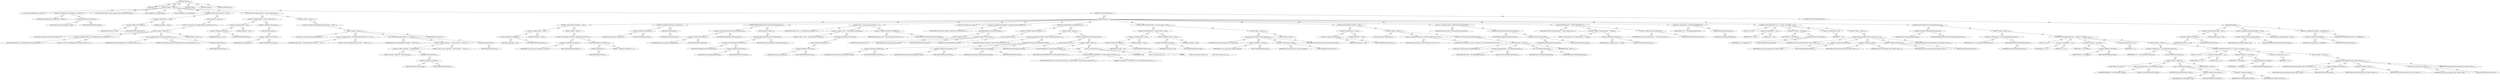 digraph "execute" {  
"111669149699" [label = <(METHOD,execute)<SUB>202</SUB>> ]
"115964116992" [label = <(PARAM,this)<SUB>202</SUB>> ]
"25769803779" [label = <(BLOCK,&lt;empty&gt;,&lt;empty&gt;)<SUB>202</SUB>> ]
"94489280512" [label = <(LOCAL,File savedBaseDir: java.io.File)<SUB>203</SUB>> ]
"30064771119" [label = <(&lt;operator&gt;.assignment,File savedBaseDir = baseDir)<SUB>203</SUB>> ]
"68719476823" [label = <(IDENTIFIER,savedBaseDir,File savedBaseDir = baseDir)<SUB>203</SUB>> ]
"30064771120" [label = <(&lt;operator&gt;.fieldAccess,this.baseDir)<SUB>203</SUB>> ]
"68719476824" [label = <(IDENTIFIER,this,File savedBaseDir = baseDir)> ]
"55834574869" [label = <(FIELD_IDENTIFIER,baseDir,baseDir)<SUB>203</SUB>> ]
"94489280513" [label = <(LOCAL,DirectoryScanner scanner: org.apache.tools.ant.DirectoryScanner)<SUB>205</SUB>> ]
"94489280514" [label = <(LOCAL,String[] list: java.lang.String[])<SUB>206</SUB>> ]
"94489280515" [label = <(LOCAL,String[] dirs: java.lang.String[])<SUB>207</SUB>> ]
"47244640256" [label = <(CONTROL_STRUCTURE,IF,if (xslFile == null))<SUB>209</SUB>> ]
"30064771121" [label = <(&lt;operator&gt;.equals,xslFile == null)<SUB>209</SUB>> ]
"30064771122" [label = <(&lt;operator&gt;.fieldAccess,this.xslFile)<SUB>209</SUB>> ]
"68719476825" [label = <(IDENTIFIER,this,xslFile == null)> ]
"55834574870" [label = <(FIELD_IDENTIFIER,xslFile,xslFile)<SUB>209</SUB>> ]
"90194313228" [label = <(LITERAL,null,xslFile == null)<SUB>209</SUB>> ]
"25769803780" [label = <(BLOCK,&lt;empty&gt;,&lt;empty&gt;)<SUB>209</SUB>> ]
"30064771123" [label = <(&lt;operator&gt;.throw,throw new BuildException(&quot;no stylesheet specifi...)<SUB>210</SUB>> ]
"25769803781" [label = <(BLOCK,&lt;empty&gt;,&lt;empty&gt;)<SUB>210</SUB>> ]
"94489280516" [label = <(LOCAL,$obj0: org.apache.tools.ant.BuildException)<SUB>210</SUB>> ]
"30064771124" [label = <(&lt;operator&gt;.assignment,$obj0 = new BuildException(&quot;no stylesheet speci...)<SUB>210</SUB>> ]
"68719476826" [label = <(IDENTIFIER,$obj0,$obj0 = new BuildException(&quot;no stylesheet speci...)<SUB>210</SUB>> ]
"30064771125" [label = <(&lt;operator&gt;.alloc,new BuildException(&quot;no stylesheet specified&quot;, g...)<SUB>210</SUB>> ]
"30064771126" [label = <(&lt;init&gt;,new BuildException(&quot;no stylesheet specified&quot;, g...)<SUB>210</SUB>> ]
"68719476827" [label = <(IDENTIFIER,$obj0,new BuildException(&quot;no stylesheet specified&quot;, g...)<SUB>210</SUB>> ]
"90194313229" [label = <(LITERAL,&quot;no stylesheet specified&quot;,new BuildException(&quot;no stylesheet specified&quot;, g...)<SUB>210</SUB>> ]
"30064771127" [label = <(getLocation,getLocation())<SUB>210</SUB>> ]
"68719476736" [label = <(IDENTIFIER,this,getLocation())<SUB>210</SUB>> ]
"68719476828" [label = <(IDENTIFIER,$obj0,&lt;empty&gt;)<SUB>210</SUB>> ]
"47244640257" [label = <(CONTROL_STRUCTURE,IF,if (inFile != null &amp;&amp; !inFile.exists()))<SUB>213</SUB>> ]
"30064771128" [label = <(&lt;operator&gt;.logicalAnd,inFile != null &amp;&amp; !inFile.exists())<SUB>213</SUB>> ]
"30064771129" [label = <(&lt;operator&gt;.notEquals,inFile != null)<SUB>213</SUB>> ]
"30064771130" [label = <(&lt;operator&gt;.fieldAccess,this.inFile)<SUB>213</SUB>> ]
"68719476829" [label = <(IDENTIFIER,this,inFile != null)> ]
"55834574871" [label = <(FIELD_IDENTIFIER,inFile,inFile)<SUB>213</SUB>> ]
"90194313230" [label = <(LITERAL,null,inFile != null)<SUB>213</SUB>> ]
"30064771131" [label = <(&lt;operator&gt;.logicalNot,!inFile.exists())<SUB>213</SUB>> ]
"30064771132" [label = <(exists,this.inFile.exists())<SUB>213</SUB>> ]
"30064771133" [label = <(&lt;operator&gt;.fieldAccess,this.inFile)<SUB>213</SUB>> ]
"68719476830" [label = <(IDENTIFIER,this,this.inFile.exists())> ]
"55834574872" [label = <(FIELD_IDENTIFIER,inFile,inFile)<SUB>213</SUB>> ]
"25769803782" [label = <(BLOCK,&lt;empty&gt;,&lt;empty&gt;)<SUB>213</SUB>> ]
"30064771134" [label = <(&lt;operator&gt;.throw,throw new BuildException(&quot;input file &quot; + inFile...)<SUB>214</SUB>> ]
"25769803783" [label = <(BLOCK,&lt;empty&gt;,&lt;empty&gt;)<SUB>214</SUB>> ]
"94489280517" [label = <(LOCAL,$obj1: org.apache.tools.ant.BuildException)<SUB>214</SUB>> ]
"30064771135" [label = <(&lt;operator&gt;.assignment,$obj1 = new BuildException(&quot;input file &quot; + inFi...)<SUB>214</SUB>> ]
"68719476831" [label = <(IDENTIFIER,$obj1,$obj1 = new BuildException(&quot;input file &quot; + inFi...)<SUB>214</SUB>> ]
"30064771136" [label = <(&lt;operator&gt;.alloc,new BuildException(&quot;input file &quot; + inFile.toStr...)<SUB>214</SUB>> ]
"30064771137" [label = <(&lt;init&gt;,new BuildException(&quot;input file &quot; + inFile.toStr...)<SUB>214</SUB>> ]
"68719476832" [label = <(IDENTIFIER,$obj1,new BuildException(&quot;input file &quot; + inFile.toStr...)<SUB>214</SUB>> ]
"30064771138" [label = <(&lt;operator&gt;.addition,&quot;input file &quot; + inFile.toString() + &quot; does not ...)<SUB>214</SUB>> ]
"30064771139" [label = <(&lt;operator&gt;.addition,&quot;input file &quot; + inFile.toString())<SUB>214</SUB>> ]
"90194313231" [label = <(LITERAL,&quot;input file &quot;,&quot;input file &quot; + inFile.toString())<SUB>214</SUB>> ]
"30064771140" [label = <(toString,this.inFile.toString())<SUB>214</SUB>> ]
"30064771141" [label = <(&lt;operator&gt;.fieldAccess,this.inFile)<SUB>214</SUB>> ]
"68719476833" [label = <(IDENTIFIER,this,this.inFile.toString())> ]
"55834574873" [label = <(FIELD_IDENTIFIER,inFile,inFile)<SUB>214</SUB>> ]
"90194313232" [label = <(LITERAL,&quot; does not exist&quot;,&quot;input file &quot; + inFile.toString() + &quot; does not ...)<SUB>214</SUB>> ]
"30064771142" [label = <(getLocation,getLocation())<SUB>214</SUB>> ]
"68719476737" [label = <(IDENTIFIER,this,getLocation())<SUB>214</SUB>> ]
"68719476834" [label = <(IDENTIFIER,$obj1,&lt;empty&gt;)<SUB>214</SUB>> ]
"47244640258" [label = <(CONTROL_STRUCTURE,TRY,try)<SUB>216</SUB>> ]
"25769803784" [label = <(BLOCK,try,try)<SUB>216</SUB>> ]
"47244640259" [label = <(CONTROL_STRUCTURE,IF,if (baseDir == null))<SUB>217</SUB>> ]
"30064771143" [label = <(&lt;operator&gt;.equals,baseDir == null)<SUB>217</SUB>> ]
"30064771144" [label = <(&lt;operator&gt;.fieldAccess,this.baseDir)<SUB>217</SUB>> ]
"68719476835" [label = <(IDENTIFIER,this,baseDir == null)> ]
"55834574874" [label = <(FIELD_IDENTIFIER,baseDir,baseDir)<SUB>217</SUB>> ]
"90194313233" [label = <(LITERAL,null,baseDir == null)<SUB>217</SUB>> ]
"25769803785" [label = <(BLOCK,&lt;empty&gt;,&lt;empty&gt;)<SUB>217</SUB>> ]
"30064771145" [label = <(&lt;operator&gt;.assignment,this.baseDir = getProject().resolveFile(&quot;.&quot;))<SUB>218</SUB>> ]
"30064771146" [label = <(&lt;operator&gt;.fieldAccess,this.baseDir)<SUB>218</SUB>> ]
"68719476836" [label = <(IDENTIFIER,this,this.baseDir = getProject().resolveFile(&quot;.&quot;))> ]
"55834574875" [label = <(FIELD_IDENTIFIER,baseDir,baseDir)<SUB>218</SUB>> ]
"30064771147" [label = <(resolveFile,getProject().resolveFile(&quot;.&quot;))<SUB>218</SUB>> ]
"30064771148" [label = <(getProject,getProject())<SUB>218</SUB>> ]
"68719476738" [label = <(IDENTIFIER,this,getProject())<SUB>218</SUB>> ]
"90194313234" [label = <(LITERAL,&quot;.&quot;,getProject().resolveFile(&quot;.&quot;))<SUB>218</SUB>> ]
"30064771149" [label = <(&lt;operator&gt;.assignment,this.liaison = getLiaison())<SUB>221</SUB>> ]
"30064771150" [label = <(&lt;operator&gt;.fieldAccess,this.liaison)<SUB>221</SUB>> ]
"68719476837" [label = <(IDENTIFIER,this,this.liaison = getLiaison())> ]
"55834574876" [label = <(FIELD_IDENTIFIER,liaison,liaison)<SUB>221</SUB>> ]
"30064771151" [label = <(getLiaison,this.getLiaison())<SUB>221</SUB>> ]
"68719476739" [label = <(IDENTIFIER,this,this.getLiaison())<SUB>221</SUB>> ]
"47244640260" [label = <(CONTROL_STRUCTURE,IF,if (liaison instanceof XSLTLoggerAware))<SUB>224</SUB>> ]
"30064771152" [label = <(&lt;operator&gt;.instanceOf,liaison instanceof XSLTLoggerAware)<SUB>224</SUB>> ]
"30064771153" [label = <(&lt;operator&gt;.fieldAccess,this.liaison)<SUB>224</SUB>> ]
"68719476838" [label = <(IDENTIFIER,this,liaison instanceof XSLTLoggerAware)> ]
"55834574877" [label = <(FIELD_IDENTIFIER,liaison,liaison)<SUB>224</SUB>> ]
"180388626432" [label = <(TYPE_REF,XSLTLoggerAware,XSLTLoggerAware)<SUB>224</SUB>> ]
"25769803786" [label = <(BLOCK,&lt;empty&gt;,&lt;empty&gt;)<SUB>224</SUB>> ]
"30064771154" [label = <(setLogger,(XSLTLoggerAware) liaison.setLogger(this))<SUB>225</SUB>> ]
"30064771155" [label = <(&lt;operator&gt;.cast,(XSLTLoggerAware) liaison)<SUB>225</SUB>> ]
"180388626433" [label = <(TYPE_REF,XSLTLoggerAware,XSLTLoggerAware)<SUB>225</SUB>> ]
"30064771156" [label = <(&lt;operator&gt;.fieldAccess,this.liaison)<SUB>225</SUB>> ]
"68719476839" [label = <(IDENTIFIER,this,(XSLTLoggerAware) liaison)> ]
"55834574878" [label = <(FIELD_IDENTIFIER,liaison,liaison)<SUB>225</SUB>> ]
"68719476740" [label = <(IDENTIFIER,this,(XSLTLoggerAware) liaison.setLogger(this))<SUB>225</SUB>> ]
"30064771157" [label = <(log,log(&quot;Using &quot; + liaison.getClass().toString(), P...)<SUB>228</SUB>> ]
"68719476741" [label = <(IDENTIFIER,this,log(&quot;Using &quot; + liaison.getClass().toString(), P...)<SUB>228</SUB>> ]
"30064771158" [label = <(&lt;operator&gt;.addition,&quot;Using &quot; + liaison.getClass().toString())<SUB>228</SUB>> ]
"90194313235" [label = <(LITERAL,&quot;Using &quot;,&quot;Using &quot; + liaison.getClass().toString())<SUB>228</SUB>> ]
"30064771159" [label = <(toString,this.liaison.getClass().toString())<SUB>228</SUB>> ]
"30064771160" [label = <(getClass,this.liaison.getClass())<SUB>228</SUB>> ]
"30064771161" [label = <(&lt;operator&gt;.fieldAccess,this.liaison)<SUB>228</SUB>> ]
"68719476840" [label = <(IDENTIFIER,this,this.liaison.getClass())> ]
"55834574879" [label = <(FIELD_IDENTIFIER,liaison,liaison)<SUB>228</SUB>> ]
"30064771162" [label = <(&lt;operator&gt;.fieldAccess,Project.MSG_VERBOSE)<SUB>228</SUB>> ]
"68719476841" [label = <(IDENTIFIER,Project,log(&quot;Using &quot; + liaison.getClass().toString(), P...)<SUB>228</SUB>> ]
"55834574880" [label = <(FIELD_IDENTIFIER,MSG_VERBOSE,MSG_VERBOSE)<SUB>228</SUB>> ]
"94489280518" [label = <(LOCAL,File stylesheet: java.io.File)<SUB>230</SUB>> ]
"30064771163" [label = <(&lt;operator&gt;.assignment,File stylesheet = getProject().resolveFile(xslF...)<SUB>230</SUB>> ]
"68719476842" [label = <(IDENTIFIER,stylesheet,File stylesheet = getProject().resolveFile(xslF...)<SUB>230</SUB>> ]
"30064771164" [label = <(resolveFile,getProject().resolveFile(xslFile))<SUB>230</SUB>> ]
"30064771165" [label = <(getProject,getProject())<SUB>230</SUB>> ]
"68719476742" [label = <(IDENTIFIER,this,getProject())<SUB>230</SUB>> ]
"30064771166" [label = <(&lt;operator&gt;.fieldAccess,this.xslFile)<SUB>230</SUB>> ]
"68719476843" [label = <(IDENTIFIER,this,getProject().resolveFile(xslFile))> ]
"55834574881" [label = <(FIELD_IDENTIFIER,xslFile,xslFile)<SUB>230</SUB>> ]
"47244640261" [label = <(CONTROL_STRUCTURE,IF,if (!stylesheet.exists()))<SUB>231</SUB>> ]
"30064771167" [label = <(&lt;operator&gt;.logicalNot,!stylesheet.exists())<SUB>231</SUB>> ]
"30064771168" [label = <(exists,stylesheet.exists())<SUB>231</SUB>> ]
"68719476844" [label = <(IDENTIFIER,stylesheet,stylesheet.exists())<SUB>231</SUB>> ]
"25769803787" [label = <(BLOCK,&lt;empty&gt;,&lt;empty&gt;)<SUB>231</SUB>> ]
"30064771169" [label = <(&lt;operator&gt;.assignment,stylesheet = fileUtils.resolveFile(baseDir, xsl...)<SUB>232</SUB>> ]
"68719476845" [label = <(IDENTIFIER,stylesheet,stylesheet = fileUtils.resolveFile(baseDir, xsl...)<SUB>232</SUB>> ]
"30064771170" [label = <(resolveFile,this.fileUtils.resolveFile(baseDir, xslFile))<SUB>232</SUB>> ]
"30064771171" [label = <(&lt;operator&gt;.fieldAccess,this.fileUtils)<SUB>232</SUB>> ]
"68719476846" [label = <(IDENTIFIER,this,this.fileUtils.resolveFile(baseDir, xslFile))> ]
"55834574882" [label = <(FIELD_IDENTIFIER,fileUtils,fileUtils)<SUB>232</SUB>> ]
"30064771172" [label = <(&lt;operator&gt;.fieldAccess,this.baseDir)<SUB>232</SUB>> ]
"68719476847" [label = <(IDENTIFIER,this,this.fileUtils.resolveFile(baseDir, xslFile))> ]
"55834574883" [label = <(FIELD_IDENTIFIER,baseDir,baseDir)<SUB>232</SUB>> ]
"30064771173" [label = <(&lt;operator&gt;.fieldAccess,this.xslFile)<SUB>232</SUB>> ]
"68719476848" [label = <(IDENTIFIER,this,this.fileUtils.resolveFile(baseDir, xslFile))> ]
"55834574884" [label = <(FIELD_IDENTIFIER,xslFile,xslFile)<SUB>232</SUB>> ]
"47244640262" [label = <(CONTROL_STRUCTURE,IF,if (stylesheet.exists()))<SUB>237</SUB>> ]
"30064771174" [label = <(exists,stylesheet.exists())<SUB>237</SUB>> ]
"68719476849" [label = <(IDENTIFIER,stylesheet,stylesheet.exists())<SUB>237</SUB>> ]
"25769803788" [label = <(BLOCK,&lt;empty&gt;,&lt;empty&gt;)<SUB>237</SUB>> ]
"30064771175" [label = <(log,log(&quot;DEPRECATED - the style attribute should be...)<SUB>238</SUB>> ]
"68719476743" [label = <(IDENTIFIER,this,log(&quot;DEPRECATED - the style attribute should be...)<SUB>238</SUB>> ]
"30064771176" [label = <(&lt;operator&gt;.addition,&quot;DEPRECATED - the style attribute should be rel...)<SUB>238</SUB>> ]
"90194313236" [label = <(LITERAL,&quot;DEPRECATED - the style attribute should be rel...,&quot;DEPRECATED - the style attribute should be rel...)<SUB>238</SUB>> ]
"90194313237" [label = <(LITERAL,&quot;to the project\'s&quot;,&quot;DEPRECATED - the style attribute should be rel...)<SUB>239</SUB>> ]
"30064771177" [label = <(log,log(&quot;             basedir, not the tasks\'s bas...)<SUB>240</SUB>> ]
"68719476744" [label = <(IDENTIFIER,this,log(&quot;             basedir, not the tasks\'s bas...)<SUB>240</SUB>> ]
"90194313238" [label = <(LITERAL,&quot;             basedir, not the tasks\'s basedir.&quot;,log(&quot;             basedir, not the tasks\'s bas...)<SUB>240</SUB>> ]
"47244640263" [label = <(CONTROL_STRUCTURE,IF,if (inFile != null &amp;&amp; outFile != null))<SUB>245</SUB>> ]
"30064771178" [label = <(&lt;operator&gt;.logicalAnd,inFile != null &amp;&amp; outFile != null)<SUB>245</SUB>> ]
"30064771179" [label = <(&lt;operator&gt;.notEquals,inFile != null)<SUB>245</SUB>> ]
"30064771180" [label = <(&lt;operator&gt;.fieldAccess,this.inFile)<SUB>245</SUB>> ]
"68719476850" [label = <(IDENTIFIER,this,inFile != null)> ]
"55834574885" [label = <(FIELD_IDENTIFIER,inFile,inFile)<SUB>245</SUB>> ]
"90194313239" [label = <(LITERAL,null,inFile != null)<SUB>245</SUB>> ]
"30064771181" [label = <(&lt;operator&gt;.notEquals,outFile != null)<SUB>245</SUB>> ]
"30064771182" [label = <(&lt;operator&gt;.fieldAccess,this.outFile)<SUB>245</SUB>> ]
"68719476851" [label = <(IDENTIFIER,this,outFile != null)> ]
"55834574886" [label = <(FIELD_IDENTIFIER,outFile,outFile)<SUB>245</SUB>> ]
"90194313240" [label = <(LITERAL,null,outFile != null)<SUB>245</SUB>> ]
"25769803789" [label = <(BLOCK,&lt;empty&gt;,&lt;empty&gt;)<SUB>245</SUB>> ]
"30064771183" [label = <(process,this.process(inFile, outFile, stylesheet))<SUB>246</SUB>> ]
"68719476745" [label = <(IDENTIFIER,this,this.process(inFile, outFile, stylesheet))<SUB>246</SUB>> ]
"30064771184" [label = <(&lt;operator&gt;.fieldAccess,this.inFile)<SUB>246</SUB>> ]
"68719476852" [label = <(IDENTIFIER,this,this.process(inFile, outFile, stylesheet))> ]
"55834574887" [label = <(FIELD_IDENTIFIER,inFile,inFile)<SUB>246</SUB>> ]
"30064771185" [label = <(&lt;operator&gt;.fieldAccess,this.outFile)<SUB>246</SUB>> ]
"68719476853" [label = <(IDENTIFIER,this,this.process(inFile, outFile, stylesheet))> ]
"55834574888" [label = <(FIELD_IDENTIFIER,outFile,outFile)<SUB>246</SUB>> ]
"68719476854" [label = <(IDENTIFIER,stylesheet,this.process(inFile, outFile, stylesheet))<SUB>246</SUB>> ]
"146028888064" [label = <(RETURN,return;,return;)<SUB>247</SUB>> ]
"47244640264" [label = <(CONTROL_STRUCTURE,IF,if (destDir == null))<SUB>256</SUB>> ]
"30064771186" [label = <(&lt;operator&gt;.equals,destDir == null)<SUB>256</SUB>> ]
"30064771187" [label = <(&lt;operator&gt;.fieldAccess,this.destDir)<SUB>256</SUB>> ]
"68719476855" [label = <(IDENTIFIER,this,destDir == null)> ]
"55834574889" [label = <(FIELD_IDENTIFIER,destDir,destDir)<SUB>256</SUB>> ]
"90194313241" [label = <(LITERAL,null,destDir == null)<SUB>256</SUB>> ]
"25769803790" [label = <(BLOCK,&lt;empty&gt;,&lt;empty&gt;)<SUB>256</SUB>> ]
"94489280519" [label = <(LOCAL,String msg: java.lang.String)<SUB>257</SUB>> ]
"30064771188" [label = <(&lt;operator&gt;.assignment,String msg = &quot;destdir attributes must be set!&quot;)<SUB>257</SUB>> ]
"68719476856" [label = <(IDENTIFIER,msg,String msg = &quot;destdir attributes must be set!&quot;)<SUB>257</SUB>> ]
"90194313242" [label = <(LITERAL,&quot;destdir attributes must be set!&quot;,String msg = &quot;destdir attributes must be set!&quot;)<SUB>257</SUB>> ]
"30064771189" [label = <(&lt;operator&gt;.throw,throw new BuildException(msg);)<SUB>258</SUB>> ]
"25769803791" [label = <(BLOCK,&lt;empty&gt;,&lt;empty&gt;)<SUB>258</SUB>> ]
"94489280520" [label = <(LOCAL,$obj2: org.apache.tools.ant.BuildException)<SUB>258</SUB>> ]
"30064771190" [label = <(&lt;operator&gt;.assignment,$obj2 = new BuildException(msg))<SUB>258</SUB>> ]
"68719476857" [label = <(IDENTIFIER,$obj2,$obj2 = new BuildException(msg))<SUB>258</SUB>> ]
"30064771191" [label = <(&lt;operator&gt;.alloc,new BuildException(msg))<SUB>258</SUB>> ]
"30064771192" [label = <(&lt;init&gt;,new BuildException(msg))<SUB>258</SUB>> ]
"68719476858" [label = <(IDENTIFIER,$obj2,new BuildException(msg))<SUB>258</SUB>> ]
"68719476859" [label = <(IDENTIFIER,msg,new BuildException(msg))<SUB>258</SUB>> ]
"68719476860" [label = <(IDENTIFIER,$obj2,&lt;empty&gt;)<SUB>258</SUB>> ]
"30064771193" [label = <(&lt;operator&gt;.assignment,scanner = getDirectoryScanner(baseDir))<SUB>260</SUB>> ]
"68719476861" [label = <(IDENTIFIER,scanner,scanner = getDirectoryScanner(baseDir))<SUB>260</SUB>> ]
"30064771194" [label = <(getDirectoryScanner,getDirectoryScanner(baseDir))<SUB>260</SUB>> ]
"68719476746" [label = <(IDENTIFIER,this,getDirectoryScanner(baseDir))<SUB>260</SUB>> ]
"30064771195" [label = <(&lt;operator&gt;.fieldAccess,this.baseDir)<SUB>260</SUB>> ]
"68719476862" [label = <(IDENTIFIER,this,getDirectoryScanner(baseDir))> ]
"55834574890" [label = <(FIELD_IDENTIFIER,baseDir,baseDir)<SUB>260</SUB>> ]
"30064771196" [label = <(log,log(&quot;Transforming into &quot; + destDir, Project.MSG...)<SUB>261</SUB>> ]
"68719476747" [label = <(IDENTIFIER,this,log(&quot;Transforming into &quot; + destDir, Project.MSG...)<SUB>261</SUB>> ]
"30064771197" [label = <(&lt;operator&gt;.addition,&quot;Transforming into &quot; + destDir)<SUB>261</SUB>> ]
"90194313243" [label = <(LITERAL,&quot;Transforming into &quot;,&quot;Transforming into &quot; + destDir)<SUB>261</SUB>> ]
"30064771198" [label = <(&lt;operator&gt;.fieldAccess,this.destDir)<SUB>261</SUB>> ]
"68719476863" [label = <(IDENTIFIER,this,&quot;Transforming into &quot; + destDir)> ]
"55834574891" [label = <(FIELD_IDENTIFIER,destDir,destDir)<SUB>261</SUB>> ]
"30064771199" [label = <(&lt;operator&gt;.fieldAccess,Project.MSG_INFO)<SUB>261</SUB>> ]
"68719476864" [label = <(IDENTIFIER,Project,log(&quot;Transforming into &quot; + destDir, Project.MSG...)<SUB>261</SUB>> ]
"55834574892" [label = <(FIELD_IDENTIFIER,MSG_INFO,MSG_INFO)<SUB>261</SUB>> ]
"30064771200" [label = <(&lt;operator&gt;.assignment,list = scanner.getIncludedFiles())<SUB>264</SUB>> ]
"68719476865" [label = <(IDENTIFIER,list,list = scanner.getIncludedFiles())<SUB>264</SUB>> ]
"30064771201" [label = <(getIncludedFiles,getIncludedFiles())<SUB>264</SUB>> ]
"68719476866" [label = <(IDENTIFIER,scanner,getIncludedFiles())<SUB>264</SUB>> ]
"47244640265" [label = <(CONTROL_STRUCTURE,FOR,for (int i = 0; Some(i &lt; list.length); ++i))<SUB>265</SUB>> ]
"94489280521" [label = <(LOCAL,int i: int)<SUB>265</SUB>> ]
"30064771202" [label = <(&lt;operator&gt;.assignment,int i = 0)<SUB>265</SUB>> ]
"68719476867" [label = <(IDENTIFIER,i,int i = 0)<SUB>265</SUB>> ]
"90194313244" [label = <(LITERAL,0,int i = 0)<SUB>265</SUB>> ]
"30064771203" [label = <(&lt;operator&gt;.lessThan,i &lt; list.length)<SUB>265</SUB>> ]
"68719476868" [label = <(IDENTIFIER,i,i &lt; list.length)<SUB>265</SUB>> ]
"30064771204" [label = <(&lt;operator&gt;.fieldAccess,list.length)<SUB>265</SUB>> ]
"68719476869" [label = <(IDENTIFIER,list,i &lt; list.length)<SUB>265</SUB>> ]
"55834574893" [label = <(FIELD_IDENTIFIER,length,length)<SUB>265</SUB>> ]
"30064771205" [label = <(&lt;operator&gt;.preIncrement,++i)<SUB>265</SUB>> ]
"68719476870" [label = <(IDENTIFIER,i,++i)<SUB>265</SUB>> ]
"25769803792" [label = <(BLOCK,&lt;empty&gt;,&lt;empty&gt;)<SUB>265</SUB>> ]
"30064771206" [label = <(process,this.process(baseDir, list[i], destDir, stylesh...)<SUB>266</SUB>> ]
"68719476748" [label = <(IDENTIFIER,this,this.process(baseDir, list[i], destDir, stylesh...)<SUB>266</SUB>> ]
"30064771207" [label = <(&lt;operator&gt;.fieldAccess,this.baseDir)<SUB>266</SUB>> ]
"68719476871" [label = <(IDENTIFIER,this,this.process(baseDir, list[i], destDir, stylesh...)> ]
"55834574894" [label = <(FIELD_IDENTIFIER,baseDir,baseDir)<SUB>266</SUB>> ]
"30064771208" [label = <(&lt;operator&gt;.indexAccess,list[i])<SUB>266</SUB>> ]
"68719476872" [label = <(IDENTIFIER,list,this.process(baseDir, list[i], destDir, stylesh...)<SUB>266</SUB>> ]
"68719476873" [label = <(IDENTIFIER,i,this.process(baseDir, list[i], destDir, stylesh...)<SUB>266</SUB>> ]
"30064771209" [label = <(&lt;operator&gt;.fieldAccess,this.destDir)<SUB>266</SUB>> ]
"68719476874" [label = <(IDENTIFIER,this,this.process(baseDir, list[i], destDir, stylesh...)> ]
"55834574895" [label = <(FIELD_IDENTIFIER,destDir,destDir)<SUB>266</SUB>> ]
"68719476875" [label = <(IDENTIFIER,stylesheet,this.process(baseDir, list[i], destDir, stylesh...)<SUB>266</SUB>> ]
"47244640266" [label = <(CONTROL_STRUCTURE,IF,if (this.performDirectoryScan))<SUB>268</SUB>> ]
"30064771210" [label = <(&lt;operator&gt;.fieldAccess,this.performDirectoryScan)<SUB>268</SUB>> ]
"68719476876" [label = <(IDENTIFIER,this,if (this.performDirectoryScan))> ]
"55834574896" [label = <(FIELD_IDENTIFIER,performDirectoryScan,performDirectoryScan)<SUB>268</SUB>> ]
"25769803793" [label = <(BLOCK,&lt;empty&gt;,&lt;empty&gt;)<SUB>268</SUB>> ]
"30064771211" [label = <(&lt;operator&gt;.assignment,dirs = scanner.getIncludedDirectories())<SUB>270</SUB>> ]
"68719476877" [label = <(IDENTIFIER,dirs,dirs = scanner.getIncludedDirectories())<SUB>270</SUB>> ]
"30064771212" [label = <(getIncludedDirectories,getIncludedDirectories())<SUB>270</SUB>> ]
"68719476878" [label = <(IDENTIFIER,scanner,getIncludedDirectories())<SUB>270</SUB>> ]
"47244640267" [label = <(CONTROL_STRUCTURE,FOR,for (int j = 0; Some(j &lt; dirs.length); ++j))<SUB>271</SUB>> ]
"94489280522" [label = <(LOCAL,int j: int)<SUB>271</SUB>> ]
"30064771213" [label = <(&lt;operator&gt;.assignment,int j = 0)<SUB>271</SUB>> ]
"68719476879" [label = <(IDENTIFIER,j,int j = 0)<SUB>271</SUB>> ]
"90194313245" [label = <(LITERAL,0,int j = 0)<SUB>271</SUB>> ]
"30064771214" [label = <(&lt;operator&gt;.lessThan,j &lt; dirs.length)<SUB>271</SUB>> ]
"68719476880" [label = <(IDENTIFIER,j,j &lt; dirs.length)<SUB>271</SUB>> ]
"30064771215" [label = <(&lt;operator&gt;.fieldAccess,dirs.length)<SUB>271</SUB>> ]
"68719476881" [label = <(IDENTIFIER,dirs,j &lt; dirs.length)<SUB>271</SUB>> ]
"55834574897" [label = <(FIELD_IDENTIFIER,length,length)<SUB>271</SUB>> ]
"30064771216" [label = <(&lt;operator&gt;.preIncrement,++j)<SUB>271</SUB>> ]
"68719476882" [label = <(IDENTIFIER,j,++j)<SUB>271</SUB>> ]
"25769803794" [label = <(BLOCK,&lt;empty&gt;,&lt;empty&gt;)<SUB>271</SUB>> ]
"30064771217" [label = <(&lt;operator&gt;.assignment,list = new File(baseDir, dirs[j]).list())<SUB>272</SUB>> ]
"68719476883" [label = <(IDENTIFIER,list,list = new File(baseDir, dirs[j]).list())<SUB>272</SUB>> ]
"30064771218" [label = <(list,new File(baseDir, dirs[j]).list())<SUB>272</SUB>> ]
"25769803795" [label = <(BLOCK,&lt;empty&gt;,&lt;empty&gt;)<SUB>272</SUB>> ]
"94489280523" [label = <(LOCAL,$obj3: java.io.File)<SUB>272</SUB>> ]
"30064771219" [label = <(&lt;operator&gt;.assignment,$obj3 = new File(baseDir, dirs[j]))<SUB>272</SUB>> ]
"68719476884" [label = <(IDENTIFIER,$obj3,$obj3 = new File(baseDir, dirs[j]))<SUB>272</SUB>> ]
"30064771220" [label = <(&lt;operator&gt;.alloc,new File(baseDir, dirs[j]))<SUB>272</SUB>> ]
"30064771221" [label = <(&lt;init&gt;,new File(baseDir, dirs[j]))<SUB>272</SUB>> ]
"68719476885" [label = <(IDENTIFIER,$obj3,new File(baseDir, dirs[j]))<SUB>272</SUB>> ]
"30064771222" [label = <(&lt;operator&gt;.fieldAccess,this.baseDir)<SUB>272</SUB>> ]
"68719476886" [label = <(IDENTIFIER,this,new File(baseDir, dirs[j]))> ]
"55834574898" [label = <(FIELD_IDENTIFIER,baseDir,baseDir)<SUB>272</SUB>> ]
"30064771223" [label = <(&lt;operator&gt;.indexAccess,dirs[j])<SUB>272</SUB>> ]
"68719476887" [label = <(IDENTIFIER,dirs,new File(baseDir, dirs[j]))<SUB>272</SUB>> ]
"68719476888" [label = <(IDENTIFIER,j,new File(baseDir, dirs[j]))<SUB>272</SUB>> ]
"68719476889" [label = <(IDENTIFIER,$obj3,&lt;empty&gt;)<SUB>272</SUB>> ]
"47244640268" [label = <(CONTROL_STRUCTURE,FOR,for (int i = 0; Some(i &lt; list.length); ++i))<SUB>273</SUB>> ]
"94489280524" [label = <(LOCAL,int i: int)<SUB>273</SUB>> ]
"30064771224" [label = <(&lt;operator&gt;.assignment,int i = 0)<SUB>273</SUB>> ]
"68719476890" [label = <(IDENTIFIER,i,int i = 0)<SUB>273</SUB>> ]
"90194313246" [label = <(LITERAL,0,int i = 0)<SUB>273</SUB>> ]
"30064771225" [label = <(&lt;operator&gt;.lessThan,i &lt; list.length)<SUB>273</SUB>> ]
"68719476891" [label = <(IDENTIFIER,i,i &lt; list.length)<SUB>273</SUB>> ]
"30064771226" [label = <(&lt;operator&gt;.fieldAccess,list.length)<SUB>273</SUB>> ]
"68719476892" [label = <(IDENTIFIER,list,i &lt; list.length)<SUB>273</SUB>> ]
"55834574899" [label = <(FIELD_IDENTIFIER,length,length)<SUB>273</SUB>> ]
"30064771227" [label = <(&lt;operator&gt;.preIncrement,++i)<SUB>273</SUB>> ]
"68719476893" [label = <(IDENTIFIER,i,++i)<SUB>273</SUB>> ]
"25769803796" [label = <(BLOCK,&lt;empty&gt;,&lt;empty&gt;)<SUB>273</SUB>> ]
"30064771228" [label = <(process,this.process(baseDir, list[i], destDir, stylesh...)<SUB>274</SUB>> ]
"68719476749" [label = <(IDENTIFIER,this,this.process(baseDir, list[i], destDir, stylesh...)<SUB>274</SUB>> ]
"30064771229" [label = <(&lt;operator&gt;.fieldAccess,this.baseDir)<SUB>274</SUB>> ]
"68719476894" [label = <(IDENTIFIER,this,this.process(baseDir, list[i], destDir, stylesh...)> ]
"55834574900" [label = <(FIELD_IDENTIFIER,baseDir,baseDir)<SUB>274</SUB>> ]
"30064771230" [label = <(&lt;operator&gt;.indexAccess,list[i])<SUB>274</SUB>> ]
"68719476895" [label = <(IDENTIFIER,list,this.process(baseDir, list[i], destDir, stylesh...)<SUB>274</SUB>> ]
"68719476896" [label = <(IDENTIFIER,i,this.process(baseDir, list[i], destDir, stylesh...)<SUB>274</SUB>> ]
"30064771231" [label = <(&lt;operator&gt;.fieldAccess,this.destDir)<SUB>274</SUB>> ]
"68719476897" [label = <(IDENTIFIER,this,this.process(baseDir, list[i], destDir, stylesh...)> ]
"55834574901" [label = <(FIELD_IDENTIFIER,destDir,destDir)<SUB>274</SUB>> ]
"68719476898" [label = <(IDENTIFIER,stylesheet,this.process(baseDir, list[i], destDir, stylesh...)<SUB>274</SUB>> ]
"47244640269" [label = <(CONTROL_STRUCTURE,FINALLY,finally)<SUB>278</SUB>> ]
"25769803797" [label = <(BLOCK,finally,finally)<SUB>278</SUB>> ]
"30064771232" [label = <(&lt;operator&gt;.assignment,this.liaison = null)<SUB>279</SUB>> ]
"30064771233" [label = <(&lt;operator&gt;.fieldAccess,this.liaison)<SUB>279</SUB>> ]
"68719476899" [label = <(IDENTIFIER,this,this.liaison = null)> ]
"55834574902" [label = <(FIELD_IDENTIFIER,liaison,liaison)<SUB>279</SUB>> ]
"90194313247" [label = <(LITERAL,null,this.liaison = null)<SUB>279</SUB>> ]
"30064771234" [label = <(&lt;operator&gt;.assignment,this.stylesheetLoaded = false)<SUB>280</SUB>> ]
"30064771235" [label = <(&lt;operator&gt;.fieldAccess,this.stylesheetLoaded)<SUB>280</SUB>> ]
"68719476900" [label = <(IDENTIFIER,this,this.stylesheetLoaded = false)> ]
"55834574903" [label = <(FIELD_IDENTIFIER,stylesheetLoaded,stylesheetLoaded)<SUB>280</SUB>> ]
"90194313248" [label = <(LITERAL,false,this.stylesheetLoaded = false)<SUB>280</SUB>> ]
"30064771236" [label = <(&lt;operator&gt;.assignment,this.baseDir = savedBaseDir)<SUB>281</SUB>> ]
"30064771237" [label = <(&lt;operator&gt;.fieldAccess,this.baseDir)<SUB>281</SUB>> ]
"68719476901" [label = <(IDENTIFIER,this,this.baseDir = savedBaseDir)> ]
"55834574904" [label = <(FIELD_IDENTIFIER,baseDir,baseDir)<SUB>281</SUB>> ]
"68719476902" [label = <(IDENTIFIER,savedBaseDir,this.baseDir = savedBaseDir)<SUB>281</SUB>> ]
"133143986206" [label = <(MODIFIER,PUBLIC)> ]
"133143986207" [label = <(MODIFIER,VIRTUAL)> ]
"128849018883" [label = <(METHOD_RETURN,void)<SUB>202</SUB>> ]
  "111669149699" -> "115964116992"  [ label = "AST: "] 
  "111669149699" -> "25769803779"  [ label = "AST: "] 
  "111669149699" -> "133143986206"  [ label = "AST: "] 
  "111669149699" -> "133143986207"  [ label = "AST: "] 
  "111669149699" -> "128849018883"  [ label = "AST: "] 
  "25769803779" -> "94489280512"  [ label = "AST: "] 
  "25769803779" -> "30064771119"  [ label = "AST: "] 
  "25769803779" -> "94489280513"  [ label = "AST: "] 
  "25769803779" -> "94489280514"  [ label = "AST: "] 
  "25769803779" -> "94489280515"  [ label = "AST: "] 
  "25769803779" -> "47244640256"  [ label = "AST: "] 
  "25769803779" -> "47244640257"  [ label = "AST: "] 
  "25769803779" -> "47244640258"  [ label = "AST: "] 
  "30064771119" -> "68719476823"  [ label = "AST: "] 
  "30064771119" -> "30064771120"  [ label = "AST: "] 
  "30064771120" -> "68719476824"  [ label = "AST: "] 
  "30064771120" -> "55834574869"  [ label = "AST: "] 
  "47244640256" -> "30064771121"  [ label = "AST: "] 
  "47244640256" -> "25769803780"  [ label = "AST: "] 
  "30064771121" -> "30064771122"  [ label = "AST: "] 
  "30064771121" -> "90194313228"  [ label = "AST: "] 
  "30064771122" -> "68719476825"  [ label = "AST: "] 
  "30064771122" -> "55834574870"  [ label = "AST: "] 
  "25769803780" -> "30064771123"  [ label = "AST: "] 
  "30064771123" -> "25769803781"  [ label = "AST: "] 
  "25769803781" -> "94489280516"  [ label = "AST: "] 
  "25769803781" -> "30064771124"  [ label = "AST: "] 
  "25769803781" -> "30064771126"  [ label = "AST: "] 
  "25769803781" -> "68719476828"  [ label = "AST: "] 
  "30064771124" -> "68719476826"  [ label = "AST: "] 
  "30064771124" -> "30064771125"  [ label = "AST: "] 
  "30064771126" -> "68719476827"  [ label = "AST: "] 
  "30064771126" -> "90194313229"  [ label = "AST: "] 
  "30064771126" -> "30064771127"  [ label = "AST: "] 
  "30064771127" -> "68719476736"  [ label = "AST: "] 
  "47244640257" -> "30064771128"  [ label = "AST: "] 
  "47244640257" -> "25769803782"  [ label = "AST: "] 
  "30064771128" -> "30064771129"  [ label = "AST: "] 
  "30064771128" -> "30064771131"  [ label = "AST: "] 
  "30064771129" -> "30064771130"  [ label = "AST: "] 
  "30064771129" -> "90194313230"  [ label = "AST: "] 
  "30064771130" -> "68719476829"  [ label = "AST: "] 
  "30064771130" -> "55834574871"  [ label = "AST: "] 
  "30064771131" -> "30064771132"  [ label = "AST: "] 
  "30064771132" -> "30064771133"  [ label = "AST: "] 
  "30064771133" -> "68719476830"  [ label = "AST: "] 
  "30064771133" -> "55834574872"  [ label = "AST: "] 
  "25769803782" -> "30064771134"  [ label = "AST: "] 
  "30064771134" -> "25769803783"  [ label = "AST: "] 
  "25769803783" -> "94489280517"  [ label = "AST: "] 
  "25769803783" -> "30064771135"  [ label = "AST: "] 
  "25769803783" -> "30064771137"  [ label = "AST: "] 
  "25769803783" -> "68719476834"  [ label = "AST: "] 
  "30064771135" -> "68719476831"  [ label = "AST: "] 
  "30064771135" -> "30064771136"  [ label = "AST: "] 
  "30064771137" -> "68719476832"  [ label = "AST: "] 
  "30064771137" -> "30064771138"  [ label = "AST: "] 
  "30064771137" -> "30064771142"  [ label = "AST: "] 
  "30064771138" -> "30064771139"  [ label = "AST: "] 
  "30064771138" -> "90194313232"  [ label = "AST: "] 
  "30064771139" -> "90194313231"  [ label = "AST: "] 
  "30064771139" -> "30064771140"  [ label = "AST: "] 
  "30064771140" -> "30064771141"  [ label = "AST: "] 
  "30064771141" -> "68719476833"  [ label = "AST: "] 
  "30064771141" -> "55834574873"  [ label = "AST: "] 
  "30064771142" -> "68719476737"  [ label = "AST: "] 
  "47244640258" -> "25769803784"  [ label = "AST: "] 
  "47244640258" -> "47244640269"  [ label = "AST: "] 
  "25769803784" -> "47244640259"  [ label = "AST: "] 
  "25769803784" -> "30064771149"  [ label = "AST: "] 
  "25769803784" -> "47244640260"  [ label = "AST: "] 
  "25769803784" -> "30064771157"  [ label = "AST: "] 
  "25769803784" -> "94489280518"  [ label = "AST: "] 
  "25769803784" -> "30064771163"  [ label = "AST: "] 
  "25769803784" -> "47244640261"  [ label = "AST: "] 
  "25769803784" -> "47244640263"  [ label = "AST: "] 
  "25769803784" -> "47244640264"  [ label = "AST: "] 
  "25769803784" -> "30064771193"  [ label = "AST: "] 
  "25769803784" -> "30064771196"  [ label = "AST: "] 
  "25769803784" -> "30064771200"  [ label = "AST: "] 
  "25769803784" -> "47244640265"  [ label = "AST: "] 
  "25769803784" -> "47244640266"  [ label = "AST: "] 
  "47244640259" -> "30064771143"  [ label = "AST: "] 
  "47244640259" -> "25769803785"  [ label = "AST: "] 
  "30064771143" -> "30064771144"  [ label = "AST: "] 
  "30064771143" -> "90194313233"  [ label = "AST: "] 
  "30064771144" -> "68719476835"  [ label = "AST: "] 
  "30064771144" -> "55834574874"  [ label = "AST: "] 
  "25769803785" -> "30064771145"  [ label = "AST: "] 
  "30064771145" -> "30064771146"  [ label = "AST: "] 
  "30064771145" -> "30064771147"  [ label = "AST: "] 
  "30064771146" -> "68719476836"  [ label = "AST: "] 
  "30064771146" -> "55834574875"  [ label = "AST: "] 
  "30064771147" -> "30064771148"  [ label = "AST: "] 
  "30064771147" -> "90194313234"  [ label = "AST: "] 
  "30064771148" -> "68719476738"  [ label = "AST: "] 
  "30064771149" -> "30064771150"  [ label = "AST: "] 
  "30064771149" -> "30064771151"  [ label = "AST: "] 
  "30064771150" -> "68719476837"  [ label = "AST: "] 
  "30064771150" -> "55834574876"  [ label = "AST: "] 
  "30064771151" -> "68719476739"  [ label = "AST: "] 
  "47244640260" -> "30064771152"  [ label = "AST: "] 
  "47244640260" -> "25769803786"  [ label = "AST: "] 
  "30064771152" -> "30064771153"  [ label = "AST: "] 
  "30064771152" -> "180388626432"  [ label = "AST: "] 
  "30064771153" -> "68719476838"  [ label = "AST: "] 
  "30064771153" -> "55834574877"  [ label = "AST: "] 
  "25769803786" -> "30064771154"  [ label = "AST: "] 
  "30064771154" -> "30064771155"  [ label = "AST: "] 
  "30064771154" -> "68719476740"  [ label = "AST: "] 
  "30064771155" -> "180388626433"  [ label = "AST: "] 
  "30064771155" -> "30064771156"  [ label = "AST: "] 
  "30064771156" -> "68719476839"  [ label = "AST: "] 
  "30064771156" -> "55834574878"  [ label = "AST: "] 
  "30064771157" -> "68719476741"  [ label = "AST: "] 
  "30064771157" -> "30064771158"  [ label = "AST: "] 
  "30064771157" -> "30064771162"  [ label = "AST: "] 
  "30064771158" -> "90194313235"  [ label = "AST: "] 
  "30064771158" -> "30064771159"  [ label = "AST: "] 
  "30064771159" -> "30064771160"  [ label = "AST: "] 
  "30064771160" -> "30064771161"  [ label = "AST: "] 
  "30064771161" -> "68719476840"  [ label = "AST: "] 
  "30064771161" -> "55834574879"  [ label = "AST: "] 
  "30064771162" -> "68719476841"  [ label = "AST: "] 
  "30064771162" -> "55834574880"  [ label = "AST: "] 
  "30064771163" -> "68719476842"  [ label = "AST: "] 
  "30064771163" -> "30064771164"  [ label = "AST: "] 
  "30064771164" -> "30064771165"  [ label = "AST: "] 
  "30064771164" -> "30064771166"  [ label = "AST: "] 
  "30064771165" -> "68719476742"  [ label = "AST: "] 
  "30064771166" -> "68719476843"  [ label = "AST: "] 
  "30064771166" -> "55834574881"  [ label = "AST: "] 
  "47244640261" -> "30064771167"  [ label = "AST: "] 
  "47244640261" -> "25769803787"  [ label = "AST: "] 
  "30064771167" -> "30064771168"  [ label = "AST: "] 
  "30064771168" -> "68719476844"  [ label = "AST: "] 
  "25769803787" -> "30064771169"  [ label = "AST: "] 
  "25769803787" -> "47244640262"  [ label = "AST: "] 
  "30064771169" -> "68719476845"  [ label = "AST: "] 
  "30064771169" -> "30064771170"  [ label = "AST: "] 
  "30064771170" -> "30064771171"  [ label = "AST: "] 
  "30064771170" -> "30064771172"  [ label = "AST: "] 
  "30064771170" -> "30064771173"  [ label = "AST: "] 
  "30064771171" -> "68719476846"  [ label = "AST: "] 
  "30064771171" -> "55834574882"  [ label = "AST: "] 
  "30064771172" -> "68719476847"  [ label = "AST: "] 
  "30064771172" -> "55834574883"  [ label = "AST: "] 
  "30064771173" -> "68719476848"  [ label = "AST: "] 
  "30064771173" -> "55834574884"  [ label = "AST: "] 
  "47244640262" -> "30064771174"  [ label = "AST: "] 
  "47244640262" -> "25769803788"  [ label = "AST: "] 
  "30064771174" -> "68719476849"  [ label = "AST: "] 
  "25769803788" -> "30064771175"  [ label = "AST: "] 
  "25769803788" -> "30064771177"  [ label = "AST: "] 
  "30064771175" -> "68719476743"  [ label = "AST: "] 
  "30064771175" -> "30064771176"  [ label = "AST: "] 
  "30064771176" -> "90194313236"  [ label = "AST: "] 
  "30064771176" -> "90194313237"  [ label = "AST: "] 
  "30064771177" -> "68719476744"  [ label = "AST: "] 
  "30064771177" -> "90194313238"  [ label = "AST: "] 
  "47244640263" -> "30064771178"  [ label = "AST: "] 
  "47244640263" -> "25769803789"  [ label = "AST: "] 
  "30064771178" -> "30064771179"  [ label = "AST: "] 
  "30064771178" -> "30064771181"  [ label = "AST: "] 
  "30064771179" -> "30064771180"  [ label = "AST: "] 
  "30064771179" -> "90194313239"  [ label = "AST: "] 
  "30064771180" -> "68719476850"  [ label = "AST: "] 
  "30064771180" -> "55834574885"  [ label = "AST: "] 
  "30064771181" -> "30064771182"  [ label = "AST: "] 
  "30064771181" -> "90194313240"  [ label = "AST: "] 
  "30064771182" -> "68719476851"  [ label = "AST: "] 
  "30064771182" -> "55834574886"  [ label = "AST: "] 
  "25769803789" -> "30064771183"  [ label = "AST: "] 
  "25769803789" -> "146028888064"  [ label = "AST: "] 
  "30064771183" -> "68719476745"  [ label = "AST: "] 
  "30064771183" -> "30064771184"  [ label = "AST: "] 
  "30064771183" -> "30064771185"  [ label = "AST: "] 
  "30064771183" -> "68719476854"  [ label = "AST: "] 
  "30064771184" -> "68719476852"  [ label = "AST: "] 
  "30064771184" -> "55834574887"  [ label = "AST: "] 
  "30064771185" -> "68719476853"  [ label = "AST: "] 
  "30064771185" -> "55834574888"  [ label = "AST: "] 
  "47244640264" -> "30064771186"  [ label = "AST: "] 
  "47244640264" -> "25769803790"  [ label = "AST: "] 
  "30064771186" -> "30064771187"  [ label = "AST: "] 
  "30064771186" -> "90194313241"  [ label = "AST: "] 
  "30064771187" -> "68719476855"  [ label = "AST: "] 
  "30064771187" -> "55834574889"  [ label = "AST: "] 
  "25769803790" -> "94489280519"  [ label = "AST: "] 
  "25769803790" -> "30064771188"  [ label = "AST: "] 
  "25769803790" -> "30064771189"  [ label = "AST: "] 
  "30064771188" -> "68719476856"  [ label = "AST: "] 
  "30064771188" -> "90194313242"  [ label = "AST: "] 
  "30064771189" -> "25769803791"  [ label = "AST: "] 
  "25769803791" -> "94489280520"  [ label = "AST: "] 
  "25769803791" -> "30064771190"  [ label = "AST: "] 
  "25769803791" -> "30064771192"  [ label = "AST: "] 
  "25769803791" -> "68719476860"  [ label = "AST: "] 
  "30064771190" -> "68719476857"  [ label = "AST: "] 
  "30064771190" -> "30064771191"  [ label = "AST: "] 
  "30064771192" -> "68719476858"  [ label = "AST: "] 
  "30064771192" -> "68719476859"  [ label = "AST: "] 
  "30064771193" -> "68719476861"  [ label = "AST: "] 
  "30064771193" -> "30064771194"  [ label = "AST: "] 
  "30064771194" -> "68719476746"  [ label = "AST: "] 
  "30064771194" -> "30064771195"  [ label = "AST: "] 
  "30064771195" -> "68719476862"  [ label = "AST: "] 
  "30064771195" -> "55834574890"  [ label = "AST: "] 
  "30064771196" -> "68719476747"  [ label = "AST: "] 
  "30064771196" -> "30064771197"  [ label = "AST: "] 
  "30064771196" -> "30064771199"  [ label = "AST: "] 
  "30064771197" -> "90194313243"  [ label = "AST: "] 
  "30064771197" -> "30064771198"  [ label = "AST: "] 
  "30064771198" -> "68719476863"  [ label = "AST: "] 
  "30064771198" -> "55834574891"  [ label = "AST: "] 
  "30064771199" -> "68719476864"  [ label = "AST: "] 
  "30064771199" -> "55834574892"  [ label = "AST: "] 
  "30064771200" -> "68719476865"  [ label = "AST: "] 
  "30064771200" -> "30064771201"  [ label = "AST: "] 
  "30064771201" -> "68719476866"  [ label = "AST: "] 
  "47244640265" -> "94489280521"  [ label = "AST: "] 
  "47244640265" -> "30064771202"  [ label = "AST: "] 
  "47244640265" -> "30064771203"  [ label = "AST: "] 
  "47244640265" -> "30064771205"  [ label = "AST: "] 
  "47244640265" -> "25769803792"  [ label = "AST: "] 
  "30064771202" -> "68719476867"  [ label = "AST: "] 
  "30064771202" -> "90194313244"  [ label = "AST: "] 
  "30064771203" -> "68719476868"  [ label = "AST: "] 
  "30064771203" -> "30064771204"  [ label = "AST: "] 
  "30064771204" -> "68719476869"  [ label = "AST: "] 
  "30064771204" -> "55834574893"  [ label = "AST: "] 
  "30064771205" -> "68719476870"  [ label = "AST: "] 
  "25769803792" -> "30064771206"  [ label = "AST: "] 
  "30064771206" -> "68719476748"  [ label = "AST: "] 
  "30064771206" -> "30064771207"  [ label = "AST: "] 
  "30064771206" -> "30064771208"  [ label = "AST: "] 
  "30064771206" -> "30064771209"  [ label = "AST: "] 
  "30064771206" -> "68719476875"  [ label = "AST: "] 
  "30064771207" -> "68719476871"  [ label = "AST: "] 
  "30064771207" -> "55834574894"  [ label = "AST: "] 
  "30064771208" -> "68719476872"  [ label = "AST: "] 
  "30064771208" -> "68719476873"  [ label = "AST: "] 
  "30064771209" -> "68719476874"  [ label = "AST: "] 
  "30064771209" -> "55834574895"  [ label = "AST: "] 
  "47244640266" -> "30064771210"  [ label = "AST: "] 
  "47244640266" -> "25769803793"  [ label = "AST: "] 
  "30064771210" -> "68719476876"  [ label = "AST: "] 
  "30064771210" -> "55834574896"  [ label = "AST: "] 
  "25769803793" -> "30064771211"  [ label = "AST: "] 
  "25769803793" -> "47244640267"  [ label = "AST: "] 
  "30064771211" -> "68719476877"  [ label = "AST: "] 
  "30064771211" -> "30064771212"  [ label = "AST: "] 
  "30064771212" -> "68719476878"  [ label = "AST: "] 
  "47244640267" -> "94489280522"  [ label = "AST: "] 
  "47244640267" -> "30064771213"  [ label = "AST: "] 
  "47244640267" -> "30064771214"  [ label = "AST: "] 
  "47244640267" -> "30064771216"  [ label = "AST: "] 
  "47244640267" -> "25769803794"  [ label = "AST: "] 
  "30064771213" -> "68719476879"  [ label = "AST: "] 
  "30064771213" -> "90194313245"  [ label = "AST: "] 
  "30064771214" -> "68719476880"  [ label = "AST: "] 
  "30064771214" -> "30064771215"  [ label = "AST: "] 
  "30064771215" -> "68719476881"  [ label = "AST: "] 
  "30064771215" -> "55834574897"  [ label = "AST: "] 
  "30064771216" -> "68719476882"  [ label = "AST: "] 
  "25769803794" -> "30064771217"  [ label = "AST: "] 
  "25769803794" -> "47244640268"  [ label = "AST: "] 
  "30064771217" -> "68719476883"  [ label = "AST: "] 
  "30064771217" -> "30064771218"  [ label = "AST: "] 
  "30064771218" -> "25769803795"  [ label = "AST: "] 
  "25769803795" -> "94489280523"  [ label = "AST: "] 
  "25769803795" -> "30064771219"  [ label = "AST: "] 
  "25769803795" -> "30064771221"  [ label = "AST: "] 
  "25769803795" -> "68719476889"  [ label = "AST: "] 
  "30064771219" -> "68719476884"  [ label = "AST: "] 
  "30064771219" -> "30064771220"  [ label = "AST: "] 
  "30064771221" -> "68719476885"  [ label = "AST: "] 
  "30064771221" -> "30064771222"  [ label = "AST: "] 
  "30064771221" -> "30064771223"  [ label = "AST: "] 
  "30064771222" -> "68719476886"  [ label = "AST: "] 
  "30064771222" -> "55834574898"  [ label = "AST: "] 
  "30064771223" -> "68719476887"  [ label = "AST: "] 
  "30064771223" -> "68719476888"  [ label = "AST: "] 
  "47244640268" -> "94489280524"  [ label = "AST: "] 
  "47244640268" -> "30064771224"  [ label = "AST: "] 
  "47244640268" -> "30064771225"  [ label = "AST: "] 
  "47244640268" -> "30064771227"  [ label = "AST: "] 
  "47244640268" -> "25769803796"  [ label = "AST: "] 
  "30064771224" -> "68719476890"  [ label = "AST: "] 
  "30064771224" -> "90194313246"  [ label = "AST: "] 
  "30064771225" -> "68719476891"  [ label = "AST: "] 
  "30064771225" -> "30064771226"  [ label = "AST: "] 
  "30064771226" -> "68719476892"  [ label = "AST: "] 
  "30064771226" -> "55834574899"  [ label = "AST: "] 
  "30064771227" -> "68719476893"  [ label = "AST: "] 
  "25769803796" -> "30064771228"  [ label = "AST: "] 
  "30064771228" -> "68719476749"  [ label = "AST: "] 
  "30064771228" -> "30064771229"  [ label = "AST: "] 
  "30064771228" -> "30064771230"  [ label = "AST: "] 
  "30064771228" -> "30064771231"  [ label = "AST: "] 
  "30064771228" -> "68719476898"  [ label = "AST: "] 
  "30064771229" -> "68719476894"  [ label = "AST: "] 
  "30064771229" -> "55834574900"  [ label = "AST: "] 
  "30064771230" -> "68719476895"  [ label = "AST: "] 
  "30064771230" -> "68719476896"  [ label = "AST: "] 
  "30064771231" -> "68719476897"  [ label = "AST: "] 
  "30064771231" -> "55834574901"  [ label = "AST: "] 
  "47244640269" -> "25769803797"  [ label = "AST: "] 
  "25769803797" -> "30064771232"  [ label = "AST: "] 
  "25769803797" -> "30064771234"  [ label = "AST: "] 
  "25769803797" -> "30064771236"  [ label = "AST: "] 
  "30064771232" -> "30064771233"  [ label = "AST: "] 
  "30064771232" -> "90194313247"  [ label = "AST: "] 
  "30064771233" -> "68719476899"  [ label = "AST: "] 
  "30064771233" -> "55834574902"  [ label = "AST: "] 
  "30064771234" -> "30064771235"  [ label = "AST: "] 
  "30064771234" -> "90194313248"  [ label = "AST: "] 
  "30064771235" -> "68719476900"  [ label = "AST: "] 
  "30064771235" -> "55834574903"  [ label = "AST: "] 
  "30064771236" -> "30064771237"  [ label = "AST: "] 
  "30064771236" -> "68719476902"  [ label = "AST: "] 
  "30064771237" -> "68719476901"  [ label = "AST: "] 
  "30064771237" -> "55834574904"  [ label = "AST: "] 
  "111669149699" -> "115964116992"  [ label = "DDG: "] 
}

